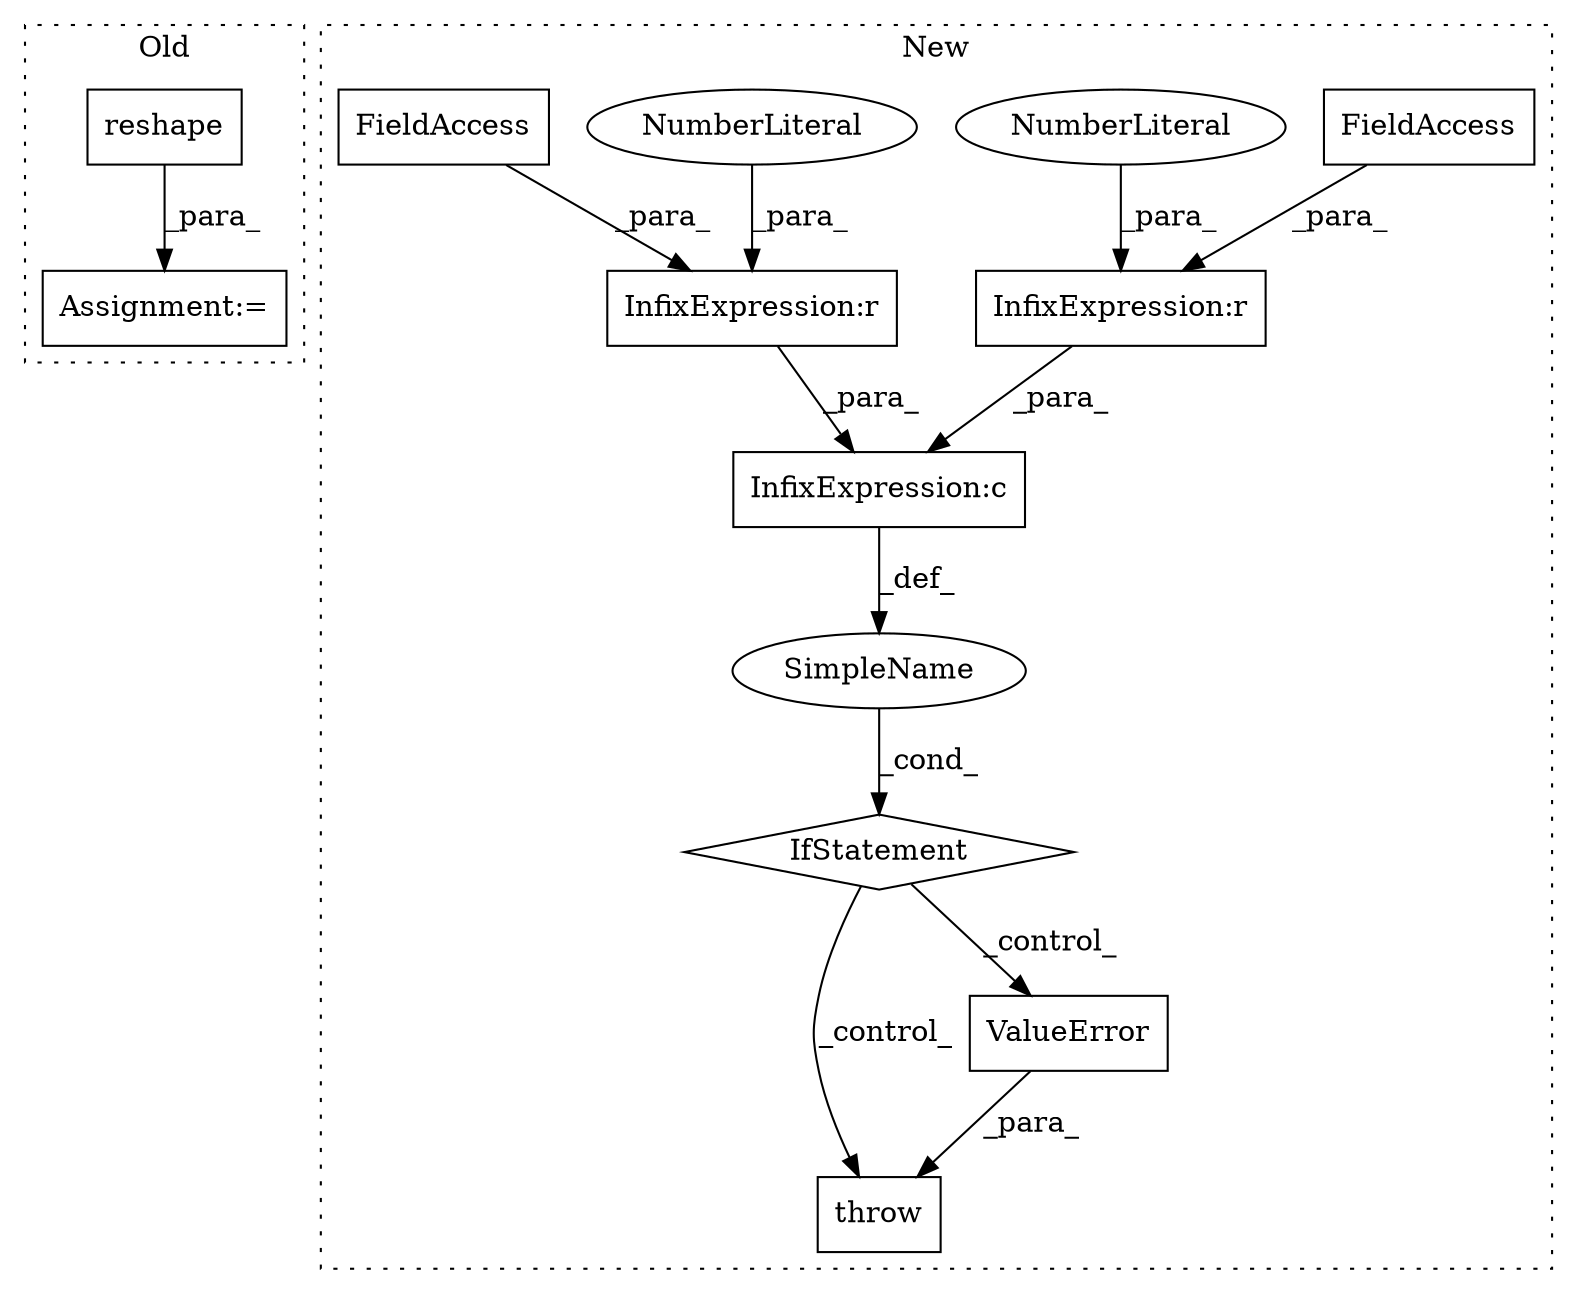 digraph G {
subgraph cluster0 {
1 [label="reshape" a="32" s="3975,3991" l="8,1" shape="box"];
8 [label="Assignment:=" a="7" s="3970" l="1" shape="box"];
label = "Old";
style="dotted";
}
subgraph cluster1 {
2 [label="throw" a="53" s="4014" l="6" shape="box"];
3 [label="IfStatement" a="25" s="3967,4004" l="4,2" shape="diamond"];
4 [label="SimpleName" a="42" s="" l="" shape="ellipse"];
5 [label="ValueError" a="32" s="4020,4217" l="11,1" shape="box"];
6 [label="InfixExpression:r" a="27" s="3998" l="4" shape="box"];
7 [label="NumberLiteral" a="34" s="4002" l="1" shape="ellipse"];
9 [label="InfixExpression:c" a="27" s="3985" l="4" shape="box"];
10 [label="InfixExpression:r" a="27" s="3979" l="4" shape="box"];
11 [label="FieldAccess" a="22" s="3972" l="7" shape="box"];
12 [label="NumberLiteral" a="34" s="3983" l="1" shape="ellipse"];
13 [label="FieldAccess" a="22" s="3990" l="8" shape="box"];
label = "New";
style="dotted";
}
1 -> 8 [label="_para_"];
3 -> 5 [label="_control_"];
3 -> 2 [label="_control_"];
4 -> 3 [label="_cond_"];
5 -> 2 [label="_para_"];
6 -> 9 [label="_para_"];
7 -> 6 [label="_para_"];
9 -> 4 [label="_def_"];
10 -> 9 [label="_para_"];
11 -> 10 [label="_para_"];
12 -> 10 [label="_para_"];
13 -> 6 [label="_para_"];
}